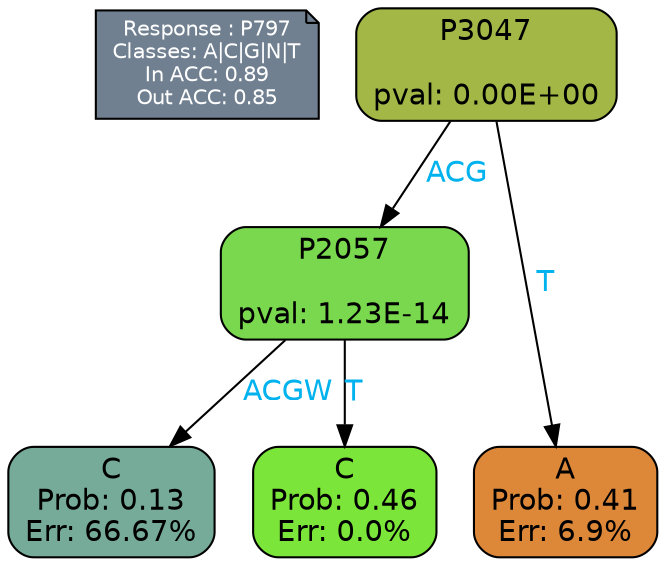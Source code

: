 digraph Tree {
node [shape=box, style="filled, rounded", color="black", fontname=helvetica] ;
graph [ranksep=equally, splines=polylines, bgcolor=transparent, dpi=600] ;
edge [fontname=helvetica] ;
LEGEND [label="Response : P797
Classes: A|C|G|N|T
In ACC: 0.89
Out ACC: 0.85
",shape=note,align=left,style=filled,fillcolor="slategray",fontcolor="white",fontsize=10];1 [label="P3047

pval: 0.00E+00", fillcolor="#a2b745"] ;
2 [label="P2057

pval: 1.23E-14", fillcolor="#79d84d"] ;
3 [label="C
Prob: 0.13
Err: 66.67%", fillcolor="#75ab98"] ;
4 [label="C
Prob: 0.46
Err: 0.0%", fillcolor="#7be539"] ;
5 [label="A
Prob: 0.41
Err: 6.9%", fillcolor="#dd8739"] ;
1 -> 2 [label="ACG",fontcolor=deepskyblue2] ;
1 -> 5 [label="T",fontcolor=deepskyblue2] ;
2 -> 3 [label="ACGW",fontcolor=deepskyblue2] ;
2 -> 4 [label="T",fontcolor=deepskyblue2] ;
{rank = same; 3;4;5;}{rank = same; LEGEND;1;}}
